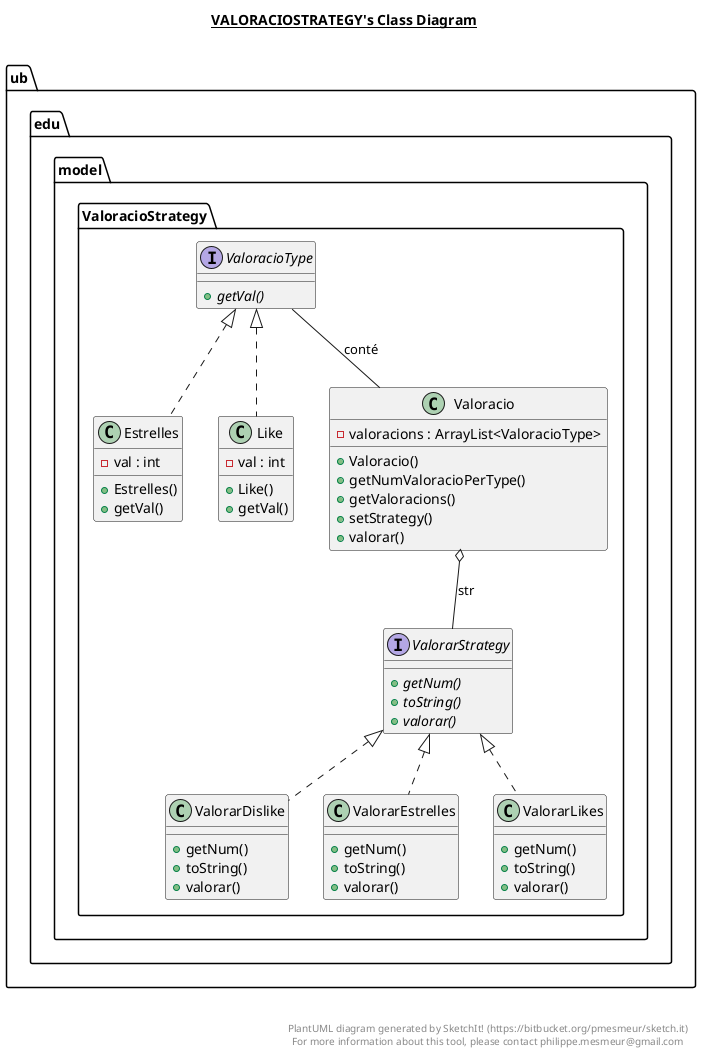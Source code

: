@startuml

title __VALORACIOSTRATEGY's Class Diagram__\n

  namespace ub.edu.model {
    namespace ValoracioStrategy {
      class ub.edu.model.ValoracioStrategy.Estrelles {
          - val : int
          + Estrelles()
          + getVal()
      }
    }
  }
  

  namespace ub.edu.model {
    namespace ValoracioStrategy {
      class ub.edu.model.ValoracioStrategy.Like {
          - val : int
          + Like()
          + getVal()
      }
    }
  }
  

  namespace ub.edu.model {
    namespace ValoracioStrategy {
      class ub.edu.model.ValoracioStrategy.Valoracio {
          - valoracions : ArrayList<ValoracioType>
          + Valoracio()
          + getNumValoracioPerType()
          + getValoracions()
          + setStrategy()
          + valorar()
      }
    }
  }
  

  namespace ub.edu.model {
    namespace ValoracioStrategy {
      interface ub.edu.model.ValoracioStrategy.ValoracioType {
          {abstract} + getVal()
      }
    }
  }
  

  namespace ub.edu.model {
    namespace ValoracioStrategy {
      class ub.edu.model.ValoracioStrategy.ValorarDislike {
          + getNum()
          + toString()
          + valorar()
      }
    }
  }
  

  namespace ub.edu.model {
    namespace ValoracioStrategy {
      class ub.edu.model.ValoracioStrategy.ValorarEstrelles {
          + getNum()
          + toString()
          + valorar()
      }
    }
  }
  

  namespace ub.edu.model {
    namespace ValoracioStrategy {
      class ub.edu.model.ValoracioStrategy.ValorarLikes {
          + getNum()
          + toString()
          + valorar()
      }
    }
  }
  

  namespace ub.edu.model {
    namespace ValoracioStrategy {
      interface ub.edu.model.ValoracioStrategy.ValorarStrategy {
          {abstract} + getNum()
          {abstract} + toString()
          {abstract} + valorar()
      }
    }
  }
  

  ub.edu.model.ValoracioStrategy.Estrelles .up.|> ub.edu.model.ValoracioStrategy.ValoracioType
  ub.edu.model.ValoracioStrategy.Like .up.|> ub.edu.model.ValoracioStrategy.ValoracioType
  ub.edu.model.ValoracioStrategy.Valoracio o-- ub.edu.model.ValoracioStrategy.ValorarStrategy : str
  ub.edu.model.ValoracioStrategy.ValorarDislike .up.|> ub.edu.model.ValoracioStrategy.ValorarStrategy
  ub.edu.model.ValoracioStrategy.ValorarEstrelles .up.|> ub.edu.model.ValoracioStrategy.ValorarStrategy
  ub.edu.model.ValoracioStrategy.ValorarLikes .up.|> ub.edu.model.ValoracioStrategy.ValorarStrategy
  ub.edu.model.ValoracioStrategy.ValoracioType -- ub.edu.model.ValoracioStrategy.Valoracio : conté


right footer


PlantUML diagram generated by SketchIt! (https://bitbucket.org/pmesmeur/sketch.it)
For more information about this tool, please contact philippe.mesmeur@gmail.com
endfooter

@enduml

